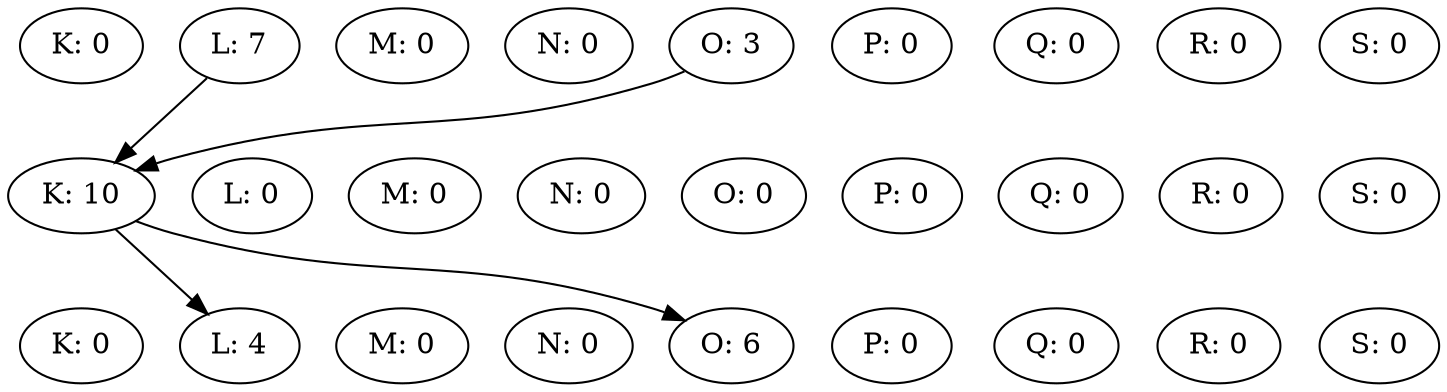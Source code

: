 digraph {
K0 [label="K: 0"];
L0 [label="L: 7"];
M0 [label="M: 0"];
N0 [label="N: 0"];
O0 [label="O: 3"];
P0 [label="P: 0"];
Q0 [label="Q: 0"];
R0 [label="R: 0"];
S0 [label="S: 0"];
rank = same {K0 -> L0 -> M0 -> N0 -> O0 -> P0 -> Q0 -> R0 -> S0 [style=invis] }K1 [label="K: 10"];
L1 [label="L: 0"];
M1 [label="M: 0"];
N1 [label="N: 0"];
O1 [label="O: 0"];
P1 [label="P: 0"];
Q1 [label="Q: 0"];
R1 [label="R: 0"];
S1 [label="S: 0"];
rank = same {K1 -> L1 -> M1 -> N1 -> O1 -> P1 -> Q1 -> R1 -> S1 [style=invis] }L0 -> K1
O0 -> K1
K2 [label="K: 0"];
L2 [label="L: 4"];
M2 [label="M: 0"];
N2 [label="N: 0"];
O2 [label="O: 6"];
P2 [label="P: 0"];
Q2 [label="Q: 0"];
R2 [label="R: 0"];
S2 [label="S: 0"];
rank = same {K2 -> L2 -> M2 -> N2 -> O2 -> P2 -> Q2 -> R2 -> S2 [style=invis] }K1 -> L2
K1 -> O2
K0 -> K1 -> K2 [ style=invis; weight=1000 ]
S0 -> S1 -> S2 [ style=invis; weight=1000 ]
}
